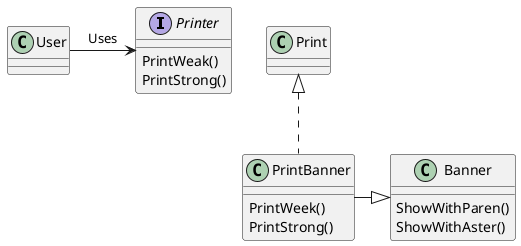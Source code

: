 @startuml
interface Printer {
	PrintWeak()
	PrintStrong()
}

User -> Printer: Uses

class PrintBanner {
	PrintWeek()
	PrintStrong()
}

Print <|.. PrintBanner

class Banner {
	ShowWithParen()
	ShowWithAster()
}

PrintBanner -|> Banner


@enduml
